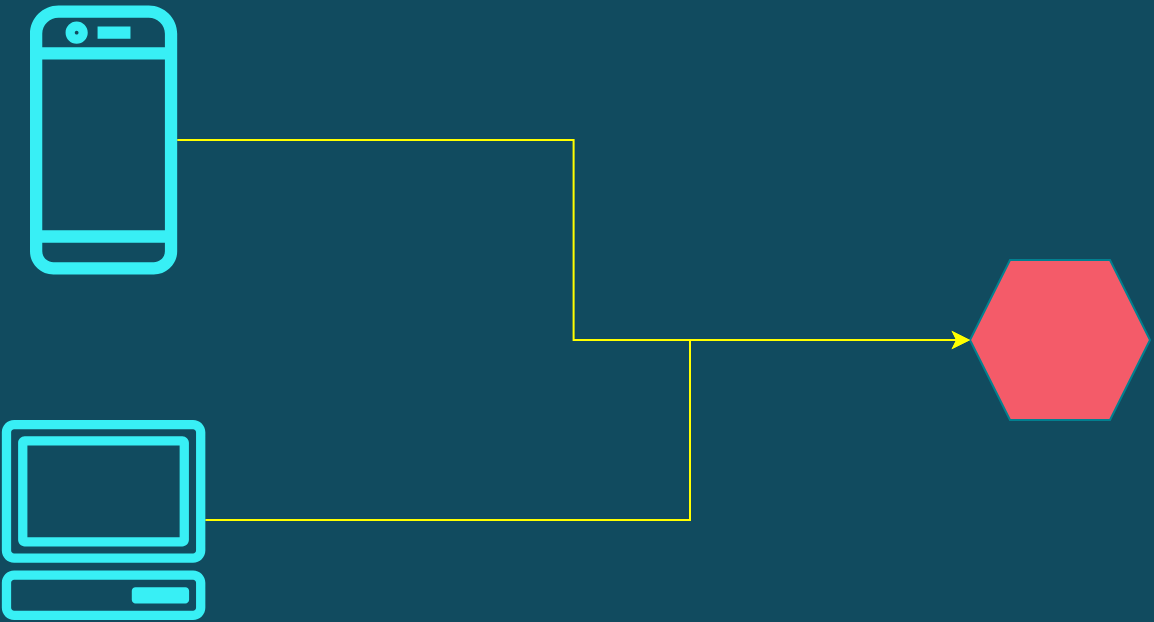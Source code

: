 <mxfile version="20.5.1" type="github">
  <diagram id="sGN1RQhpzj4TyrAGg4A0" name="Page-1">
    <mxGraphModel dx="1296" dy="847" grid="1" gridSize="10" guides="1" tooltips="1" connect="1" arrows="1" fold="1" page="1" pageScale="1" pageWidth="3300" pageHeight="4681" background="#114B5F" math="0" shadow="0">
      <root>
        <mxCell id="0" />
        <mxCell id="1" parent="0" />
        <mxCell id="OytqUMlTrZ75kERAMYIp-1" value="" style="shape=hexagon;perimeter=hexagonPerimeter2;whiteSpace=wrap;html=1;fixedSize=1;fillColor=#F45B69;strokeColor=#028090;fontColor=#E4FDE1;rounded=0;" vertex="1" parent="1">
          <mxGeometry x="610" y="450" width="90" height="80" as="geometry" />
        </mxCell>
        <mxCell id="OytqUMlTrZ75kERAMYIp-5" style="edgeStyle=orthogonalEdgeStyle;rounded=0;orthogonalLoop=1;jettySize=auto;html=1;strokeColor=#FFFF00;" edge="1" parent="1" source="OytqUMlTrZ75kERAMYIp-3" target="OytqUMlTrZ75kERAMYIp-1">
          <mxGeometry relative="1" as="geometry" />
        </mxCell>
        <mxCell id="OytqUMlTrZ75kERAMYIp-3" value="" style="sketch=0;outlineConnect=0;fontColor=#232F3E;gradientColor=none;fillColor=#38EFF5;strokeColor=none;dashed=0;verticalLabelPosition=bottom;verticalAlign=top;align=center;html=1;fontSize=12;fontStyle=0;aspect=fixed;pointerEvents=1;shape=mxgraph.aws4.mobile_client;" vertex="1" parent="1">
          <mxGeometry x="140" y="320" width="73.59" height="140" as="geometry" />
        </mxCell>
        <mxCell id="OytqUMlTrZ75kERAMYIp-8" style="edgeStyle=orthogonalEdgeStyle;rounded=0;orthogonalLoop=1;jettySize=auto;html=1;strokeColor=#FFFF00;" edge="1" parent="1" source="OytqUMlTrZ75kERAMYIp-4" target="OytqUMlTrZ75kERAMYIp-1">
          <mxGeometry relative="1" as="geometry">
            <Array as="points">
              <mxPoint x="470" y="580" />
              <mxPoint x="470" y="490" />
            </Array>
          </mxGeometry>
        </mxCell>
        <mxCell id="OytqUMlTrZ75kERAMYIp-4" value="" style="sketch=0;outlineConnect=0;fontColor=#232F3E;gradientColor=none;fillColor=#38EFF5;strokeColor=none;dashed=0;verticalLabelPosition=bottom;verticalAlign=top;align=center;html=1;fontSize=12;fontStyle=0;aspect=fixed;pointerEvents=1;shape=mxgraph.aws4.client;" vertex="1" parent="1">
          <mxGeometry x="125.48" y="530" width="102.63" height="100" as="geometry" />
        </mxCell>
      </root>
    </mxGraphModel>
  </diagram>
</mxfile>
